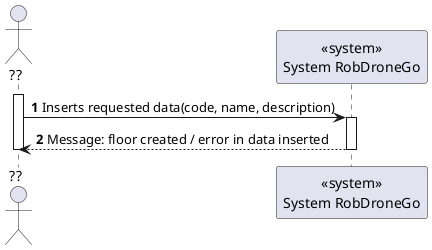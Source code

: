@startuml
autonumber

actor "??" as actor
participant "<<system>>\nSystem RobDroneGo" as sys

activate actor
    actor -> sys: Inserts requested data(code, name, description)

    activate sys
    sys --> actor : Message: floor created / error in data inserted
    deactivate sys
deactivate actor


@enduml
